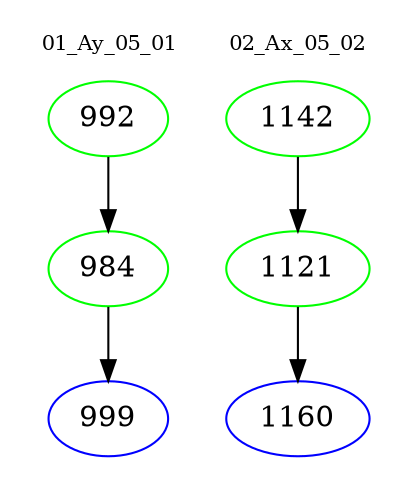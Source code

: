 digraph{
subgraph cluster_0 {
color = white
label = "01_Ay_05_01";
fontsize=10;
T0_992 [label="992", color="green"]
T0_992 -> T0_984 [color="black"]
T0_984 [label="984", color="green"]
T0_984 -> T0_999 [color="black"]
T0_999 [label="999", color="blue"]
}
subgraph cluster_1 {
color = white
label = "02_Ax_05_02";
fontsize=10;
T1_1142 [label="1142", color="green"]
T1_1142 -> T1_1121 [color="black"]
T1_1121 [label="1121", color="green"]
T1_1121 -> T1_1160 [color="black"]
T1_1160 [label="1160", color="blue"]
}
}
